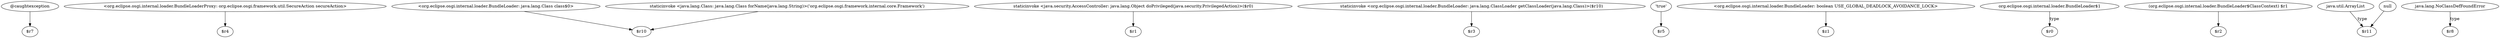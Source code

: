 digraph g {
0[label="@caughtexception"]
1[label="$r7"]
0->1[label=""]
2[label="<org.eclipse.osgi.internal.loader.BundleLoaderProxy: org.eclipse.osgi.framework.util.SecureAction secureAction>"]
3[label="$r4"]
2->3[label=""]
4[label="<org.eclipse.osgi.internal.loader.BundleLoader: java.lang.Class class$0>"]
5[label="$r10"]
4->5[label=""]
6[label="staticinvoke <java.security.AccessController: java.lang.Object doPrivileged(java.security.PrivilegedAction)>($r0)"]
7[label="$r1"]
6->7[label=""]
8[label="staticinvoke <org.eclipse.osgi.internal.loader.BundleLoader: java.lang.ClassLoader getClassLoader(java.lang.Class)>($r10)"]
9[label="$r3"]
8->9[label=""]
10[label="'true'"]
11[label="$r5"]
10->11[label=""]
12[label="<org.eclipse.osgi.internal.loader.BundleLoader: boolean USE_GLOBAL_DEADLOCK_AVOIDANCE_LOCK>"]
13[label="$z1"]
12->13[label=""]
14[label="staticinvoke <java.lang.Class: java.lang.Class forName(java.lang.String)>('org.eclipse.osgi.framework.internal.core.Framework')"]
14->5[label=""]
15[label="org.eclipse.osgi.internal.loader.BundleLoader$1"]
16[label="$r0"]
15->16[label="type"]
17[label="(org.eclipse.osgi.internal.loader.BundleLoader$ClassContext) $r1"]
18[label="$r2"]
17->18[label=""]
19[label="java.util.ArrayList"]
20[label="$r11"]
19->20[label="type"]
21[label="null"]
21->20[label=""]
22[label="java.lang.NoClassDefFoundError"]
23[label="$r8"]
22->23[label="type"]
}